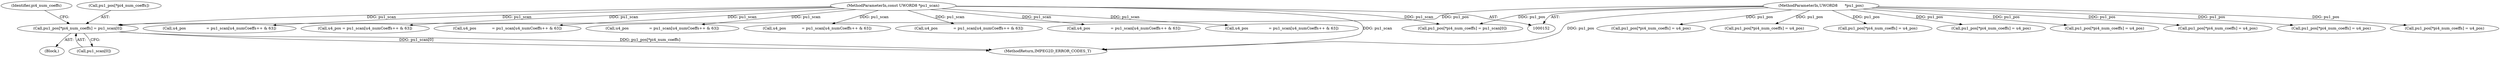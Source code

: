 digraph "0_Android_8b4ed5a23175b7ffa56eea4678db7287f825e985@pointer" {
"1000309" [label="(Call,pu1_pos[*pi4_num_coeffs] = pu1_scan[0])"];
"1000155" [label="(MethodParameterIn,const UWORD8 *pu1_scan)"];
"1000156" [label="(MethodParameterIn,UWORD8      *pu1_pos)"];
"1000871" [label="(Call,u4_pos                 = pu1_scan[u4_numCoeffs++ & 63])"];
"1000309" [label="(Call,pu1_pos[*pi4_num_coeffs] = pu1_scan[0])"];
"1000780" [label="(Call,u4_pos                 = pu1_scan[u4_numCoeffs++ & 63])"];
"1000630" [label="(Call,pu1_pos[*pi4_num_coeffs] = u4_pos)"];
"1000571" [label="(Call,pu1_pos[*pi4_num_coeffs] = u4_pos)"];
"1000692" [label="(Call,u4_pos = pu1_scan[u4_numCoeffs++ & 63])"];
"1000211" [label="(Block,)"];
"1000319" [label="(Identifier,pi4_num_coeffs)"];
"1000700" [label="(Call,pu1_pos[*pi4_num_coeffs] = u4_pos)"];
"1001064" [label="(MethodReturn,IMPEG2D_ERROR_CODES_T)"];
"1000156" [label="(MethodParameterIn,UWORD8      *pu1_pos)"];
"1000563" [label="(Call,u4_pos             = pu1_scan[u4_numCoeffs++ & 63])"];
"1000944" [label="(Call,pu1_pos[*pi4_num_coeffs] = u4_pos)"];
"1001014" [label="(Call,pu1_pos[*pi4_num_coeffs] = u4_pos)"];
"1000936" [label="(Call,u4_pos                 = pu1_scan[u4_numCoeffs++ & 63])"];
"1000155" [label="(MethodParameterIn,const UWORD8 *pu1_scan)"];
"1000314" [label="(Call,pu1_scan[0])"];
"1000310" [label="(Call,pu1_pos[*pi4_num_coeffs])"];
"1000788" [label="(Call,pu1_pos[*pi4_num_coeffs] = u4_pos)"];
"1000879" [label="(Call,pu1_pos[*pi4_num_coeffs] = u4_pos)"];
"1000453" [label="(Call,u4_pos             = pu1_scan[u4_numCoeffs++ & 63])"];
"1000362" [label="(Call,pu1_pos[*pi4_num_coeffs] = pu1_scan[0])"];
"1000622" [label="(Call,u4_pos             = pu1_scan[u4_numCoeffs++ & 63])"];
"1000461" [label="(Call,pu1_pos[*pi4_num_coeffs] = u4_pos)"];
"1001006" [label="(Call,u4_pos                 = pu1_scan[u4_numCoeffs++ & 63])"];
"1000309" -> "1000211"  [label="AST: "];
"1000309" -> "1000314"  [label="CFG: "];
"1000310" -> "1000309"  [label="AST: "];
"1000314" -> "1000309"  [label="AST: "];
"1000319" -> "1000309"  [label="CFG: "];
"1000309" -> "1001064"  [label="DDG: pu1_pos[*pi4_num_coeffs]"];
"1000309" -> "1001064"  [label="DDG: pu1_scan[0]"];
"1000155" -> "1000309"  [label="DDG: pu1_scan"];
"1000156" -> "1000309"  [label="DDG: pu1_pos"];
"1000155" -> "1000152"  [label="AST: "];
"1000155" -> "1001064"  [label="DDG: pu1_scan"];
"1000155" -> "1000362"  [label="DDG: pu1_scan"];
"1000155" -> "1000453"  [label="DDG: pu1_scan"];
"1000155" -> "1000563"  [label="DDG: pu1_scan"];
"1000155" -> "1000622"  [label="DDG: pu1_scan"];
"1000155" -> "1000692"  [label="DDG: pu1_scan"];
"1000155" -> "1000780"  [label="DDG: pu1_scan"];
"1000155" -> "1000871"  [label="DDG: pu1_scan"];
"1000155" -> "1000936"  [label="DDG: pu1_scan"];
"1000155" -> "1001006"  [label="DDG: pu1_scan"];
"1000156" -> "1000152"  [label="AST: "];
"1000156" -> "1001064"  [label="DDG: pu1_pos"];
"1000156" -> "1000362"  [label="DDG: pu1_pos"];
"1000156" -> "1000461"  [label="DDG: pu1_pos"];
"1000156" -> "1000571"  [label="DDG: pu1_pos"];
"1000156" -> "1000630"  [label="DDG: pu1_pos"];
"1000156" -> "1000700"  [label="DDG: pu1_pos"];
"1000156" -> "1000788"  [label="DDG: pu1_pos"];
"1000156" -> "1000879"  [label="DDG: pu1_pos"];
"1000156" -> "1000944"  [label="DDG: pu1_pos"];
"1000156" -> "1001014"  [label="DDG: pu1_pos"];
}

